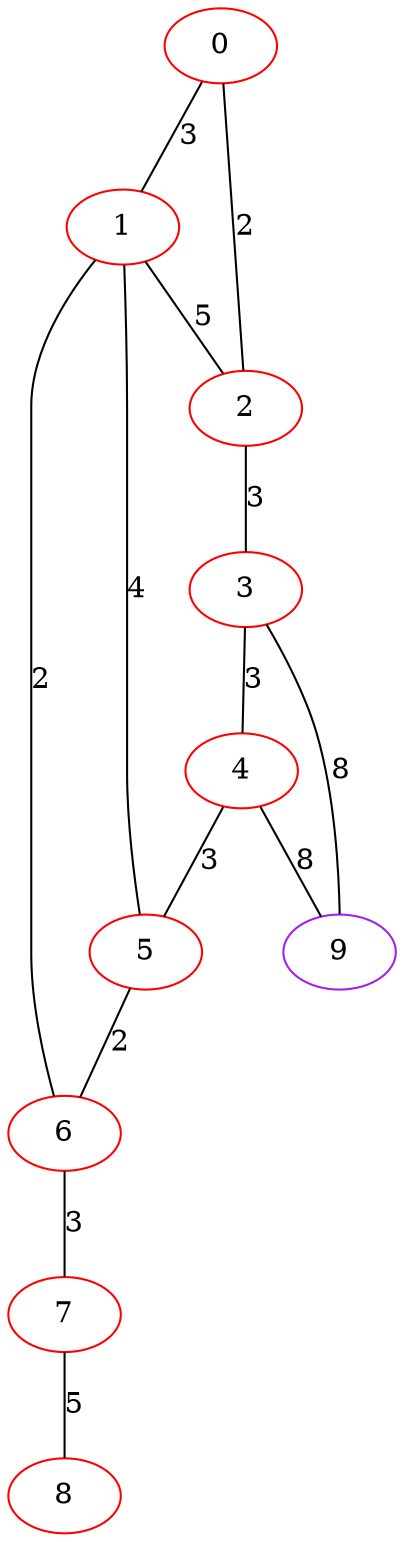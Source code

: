 graph "" {
0 [color=red, weight=1];
1 [color=red, weight=1];
2 [color=red, weight=1];
3 [color=red, weight=1];
4 [color=red, weight=1];
5 [color=red, weight=1];
6 [color=red, weight=1];
7 [color=red, weight=1];
8 [color=red, weight=1];
9 [color=purple, weight=4];
0 -- 1  [key=0, label=3];
0 -- 2  [key=0, label=2];
1 -- 2  [key=0, label=5];
1 -- 5  [key=0, label=4];
1 -- 6  [key=0, label=2];
2 -- 3  [key=0, label=3];
3 -- 9  [key=0, label=8];
3 -- 4  [key=0, label=3];
4 -- 9  [key=0, label=8];
4 -- 5  [key=0, label=3];
5 -- 6  [key=0, label=2];
6 -- 7  [key=0, label=3];
7 -- 8  [key=0, label=5];
}
